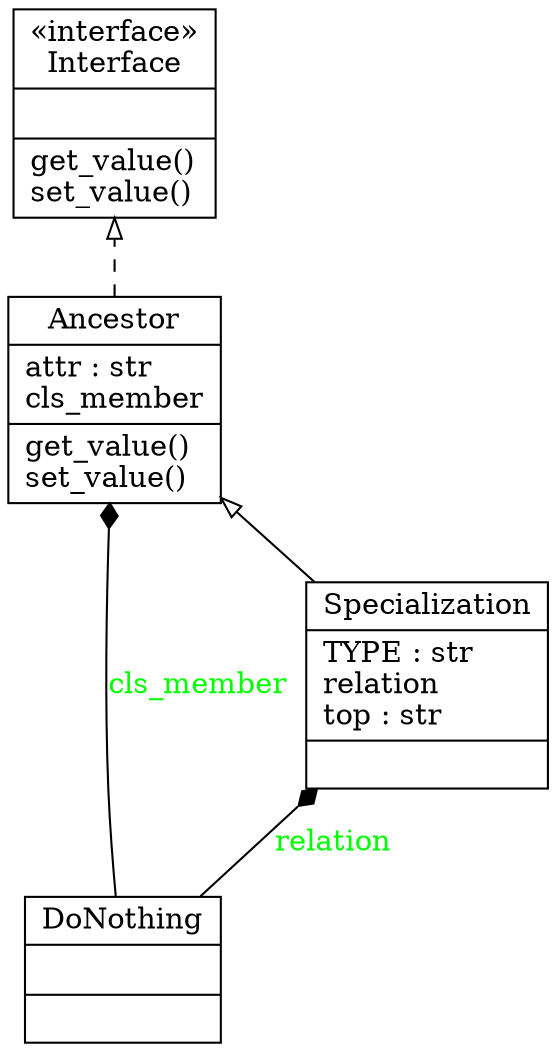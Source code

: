 digraph "classes_No_Name" {
charset="utf-8"
rankdir=BT
"0" [label="{Ancestor|attr : str\lcls_member\l|get_value()\lset_value()\l}", shape="record"];
"1" [label="{DoNothing|\l|}", shape="record"];
"2" [label="{«interface»\nInterface|\l|get_value()\lset_value()\l}", shape="record"];
"3" [label="{Specialization|TYPE : str\lrelation\ltop : str\l|}", shape="record"];
"3" -> "0" [arrowhead="empty", arrowtail="none"];
"0" -> "2" [arrowhead="empty", arrowtail="node", style="dashed"];
"1" -> "0" [arrowhead="diamond", arrowtail="none", fontcolor="green", label="cls_member", style="solid"];
"1" -> "3" [arrowhead="diamond", arrowtail="none", fontcolor="green", label="relation", style="solid"];
}
